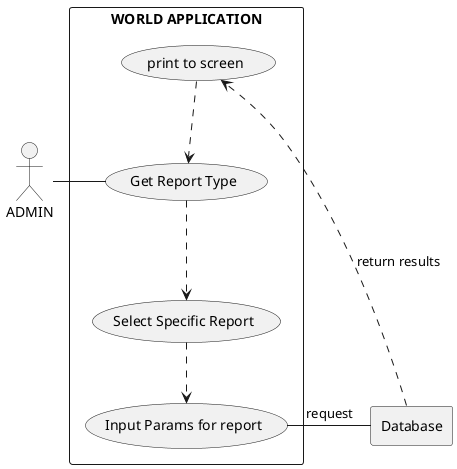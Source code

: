 @startuml

actor AD as "ADMIN"

rectangle Database

rectangle "WORLD APPLICATION" {
    usecase UCa as "Get Report Type"

    usecase UCb as "Select Specific Report"

    usecase UCc as "Input Params for report"

    usecase UCd as "print to screen"

    AD - UCa
    UCa ..> UCb
     UCb ..> UCc
     Database ..> UCd : return results
     UCd ..> UCa

    UCc - Database : request
}

@enduml